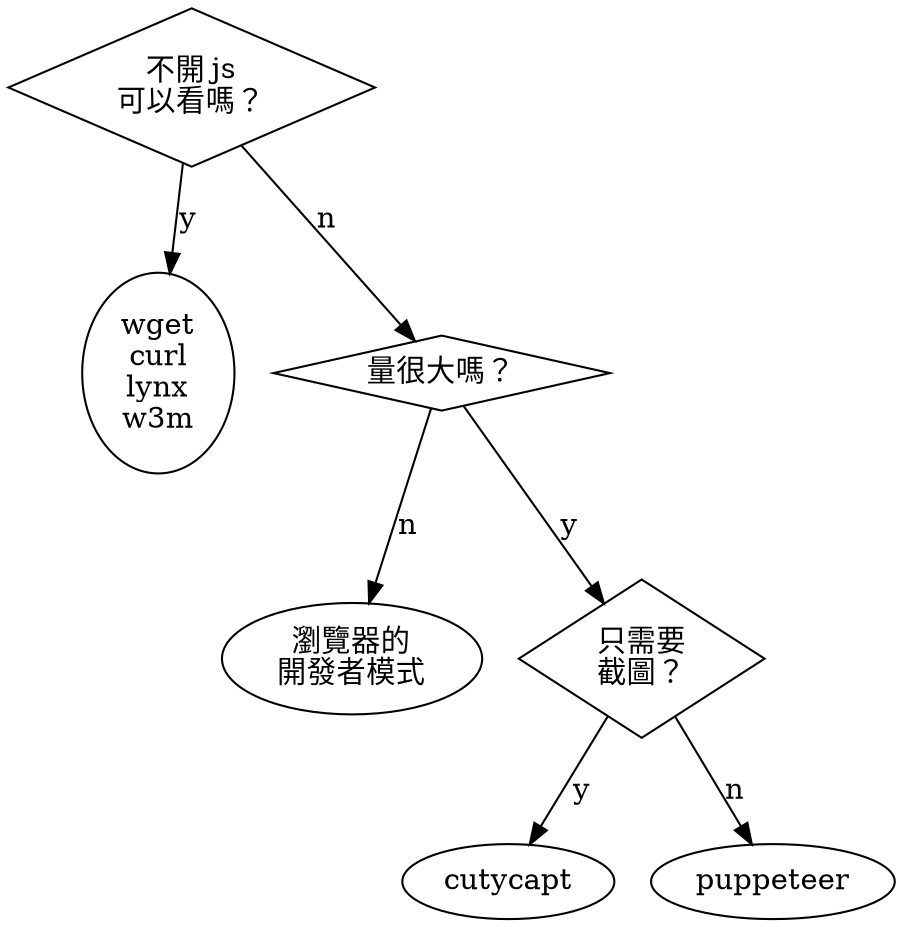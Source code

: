 digraph "網路爬蟲： 何時使用哪個工具？" {

    rankdir = TB;
    overlap = scale;
    shape=rectangle;

    javascript [ label="不開 js\n可以看嗎？" ; shape=diamond ];
    text_browser [ label="wget\ncurl\nlynx\nw3m" ];
    volume [ label="量很大嗎？" ; shape=diamond ];
    dev_mode [ label="瀏覽器的\n開發者模式" ];
    graphic_only [ label="只需要\n截圖？" ; shape=diamond];

    javascript -> text_browser [ label="y" ];
    javascript -> volume [ label="n" ];
    volume -> dev_mode [ label="n" ];
    volume -> graphic_only [ label="y" ];
    graphic_only -> cutycapt [ label="y" ];
    graphic_only -> puppeteer [ label="n" ];
}

